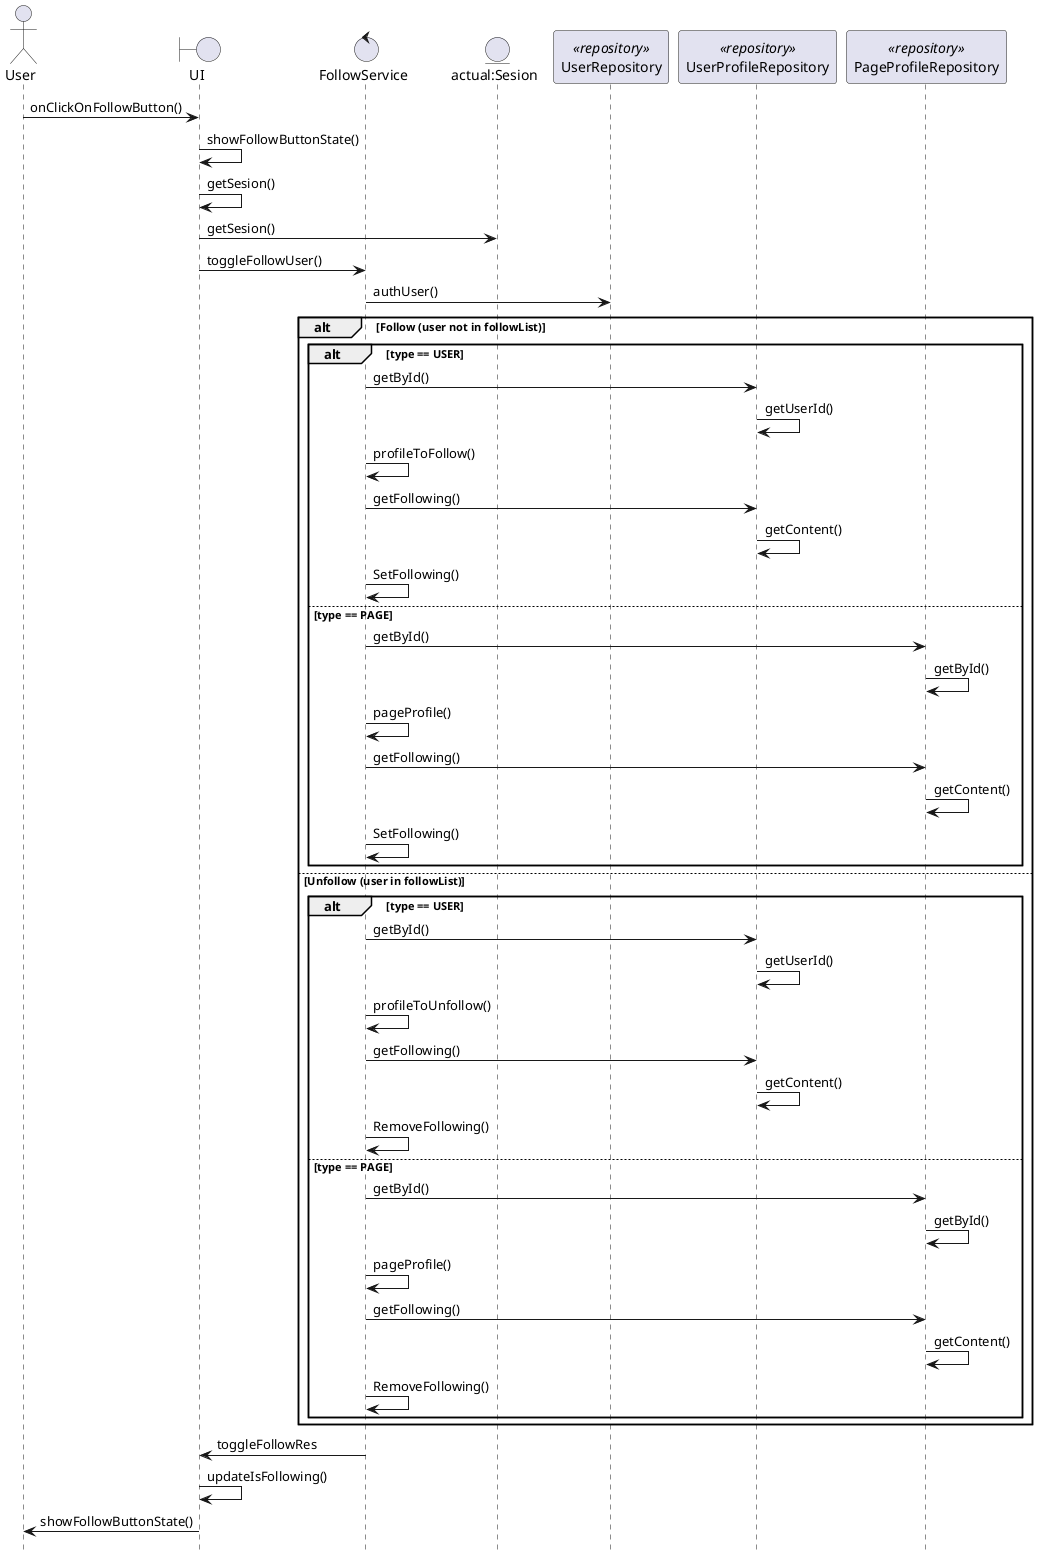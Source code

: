 @startuml
actor User
boundary "UI" as UI
control "FollowService" as FS
entity "actual:Sesion" as S
participant "UserRepository" as UR <<repository>>
participant "UserProfileRepository" as UPR <<repository>>
participant "PageProfileRepository" as PPR <<repository>>

User -> UI: onClickOnFollowButton()
UI -> UI: showFollowButtonState()
UI -> UI: getSesion() 
UI -> S: getSesion()
UI -> FS: toggleFollowUser()
FS -> UR: authUser()
alt Follow (user not in followList)
    alt type == USER
        FS -> UPR: getById()
        UPR -> UPR: getUserId()
        FS -> FS: profileToFollow()
        FS -> UPR: getFollowing()
        UPR -> UPR: getContent()
        FS -> FS: SetFollowing()
    else type == PAGE
        FS -> PPR: getById()
        PPR -> PPR: getById()
        FS -> FS: pageProfile()
        FS -> PPR: getFollowing()
        PPR -> PPR: getContent()
        FS -> FS: SetFollowing()
    end
else Unfollow (user in followList)
    alt type == USER
        FS -> UPR: getById()
        UPR -> UPR: getUserId()
        FS -> FS: profileToUnfollow()
        FS -> UPR: getFollowing()
        UPR -> UPR: getContent()
        FS -> FS: RemoveFollowing()
    else type == PAGE
        FS -> PPR: getById()
        PPR -> PPR: getById()
        FS -> FS: pageProfile()
        FS -> PPR: getFollowing()
        PPR -> PPR: getContent()
        FS -> FS: RemoveFollowing()
        end
end

FS -> UI: toggleFollowRes
UI -> UI: updateIsFollowing()
UI -> User: showFollowButtonState()

hide footbox
@enduml